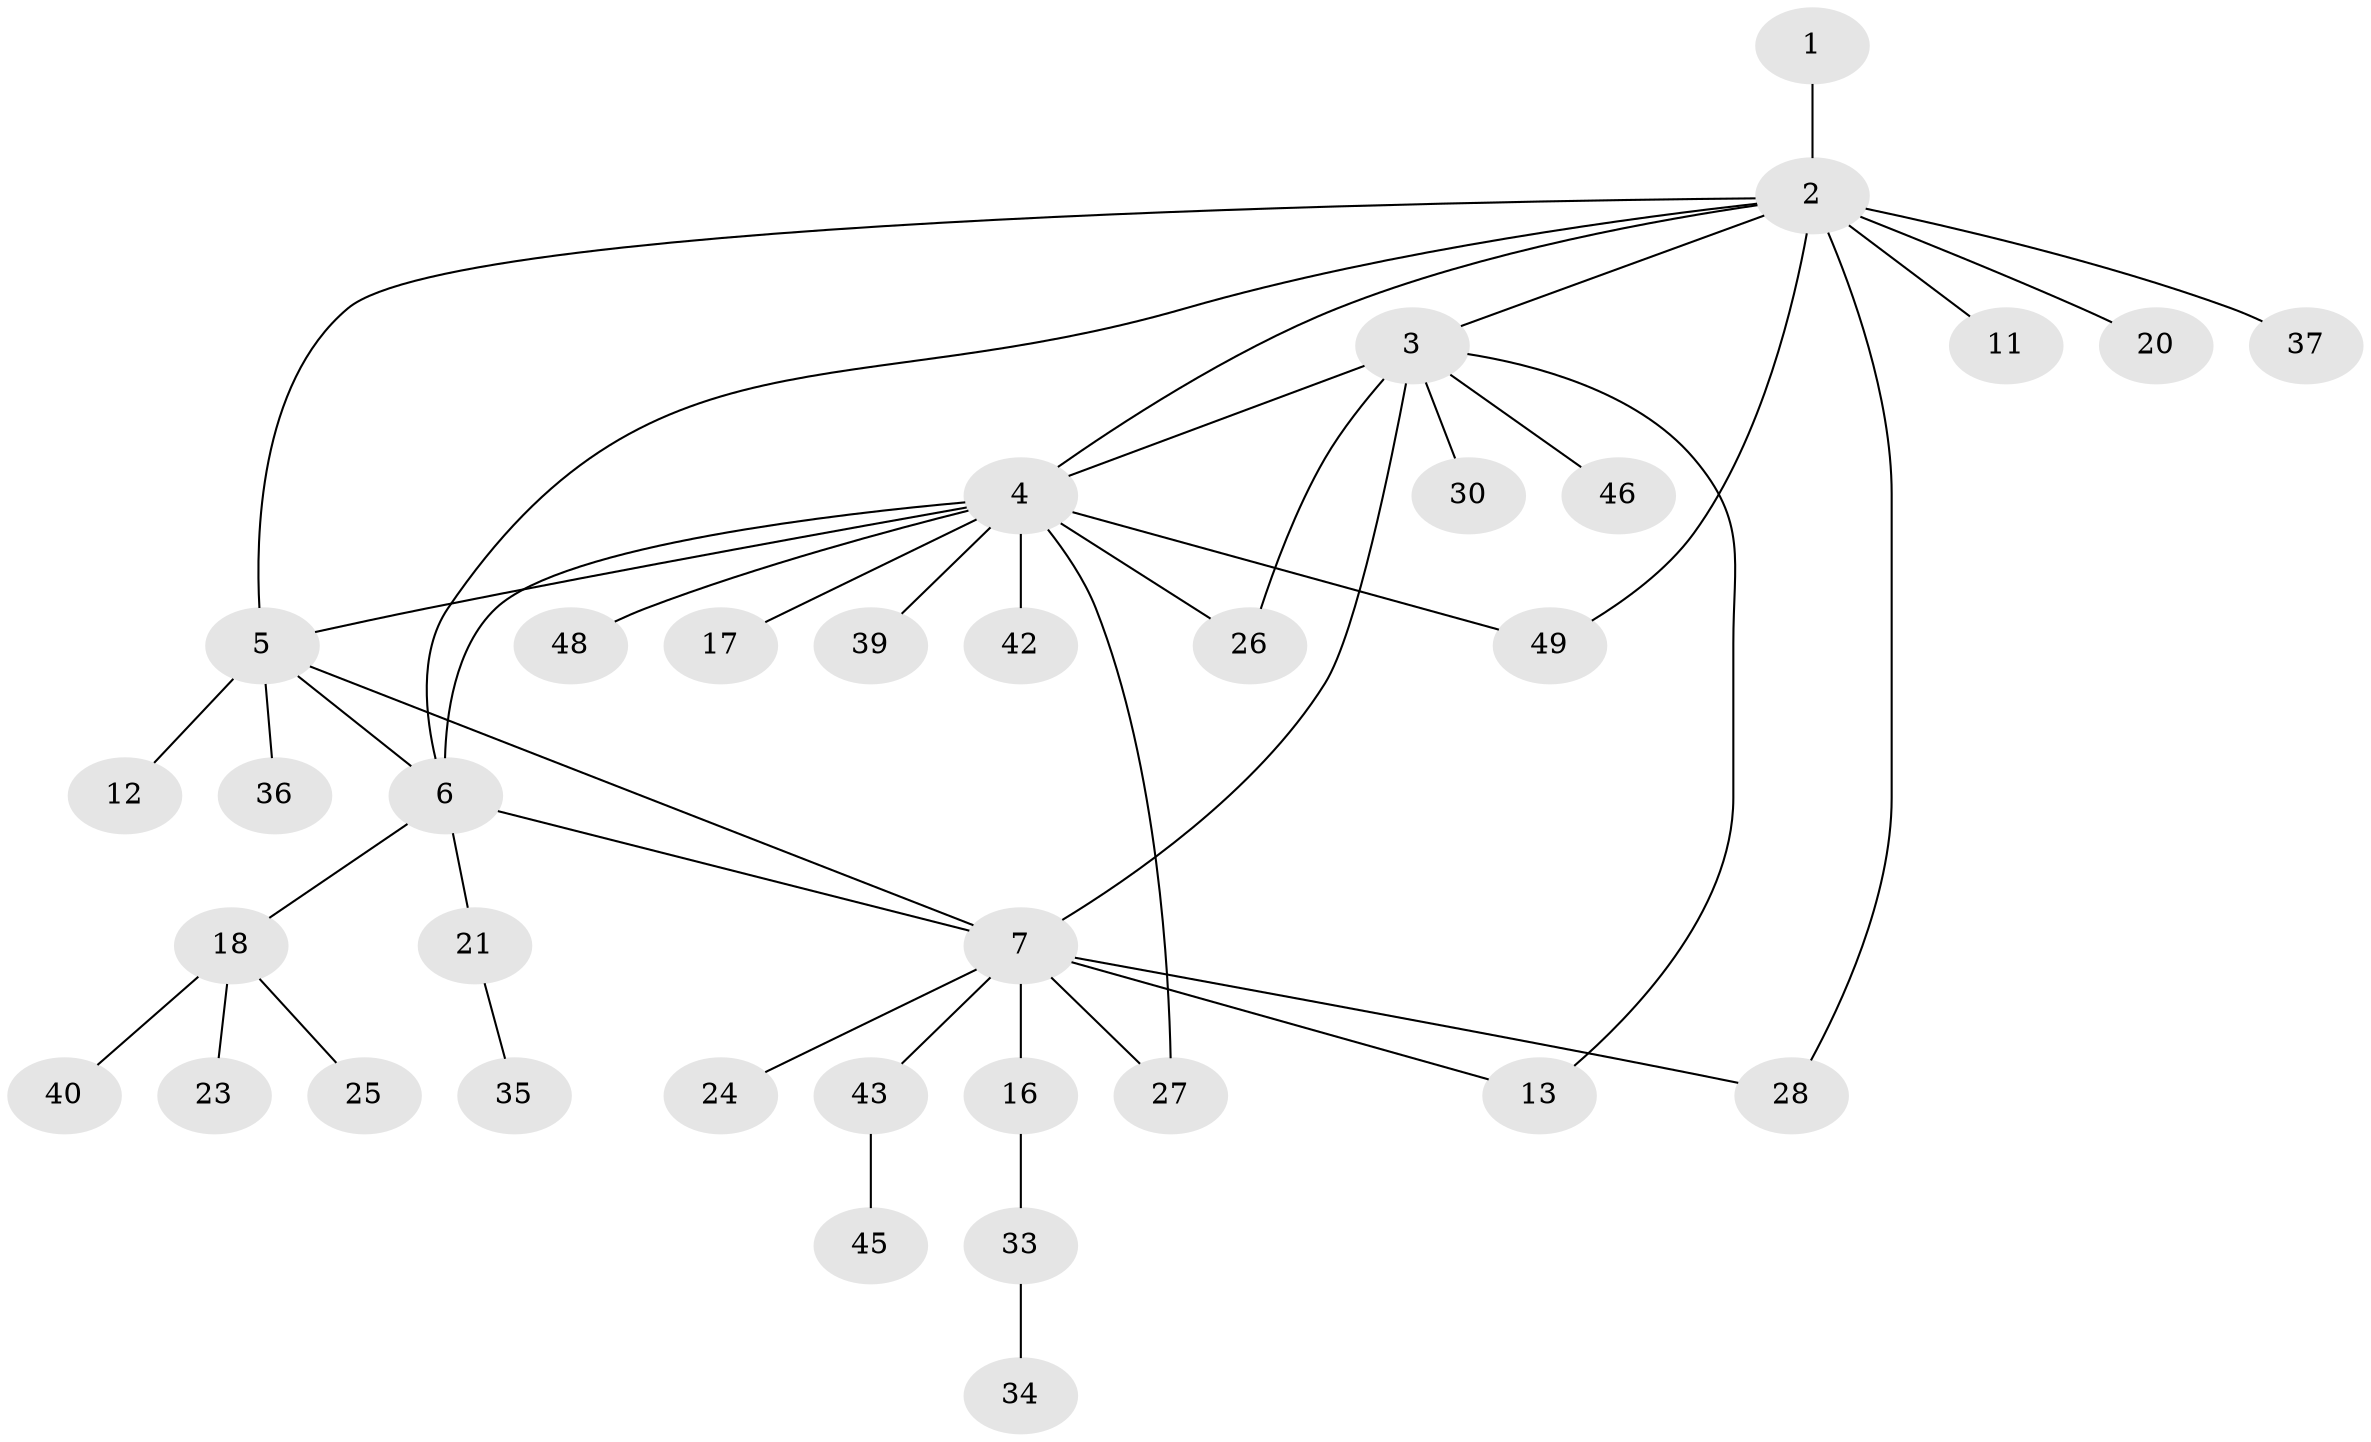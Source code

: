 // Generated by graph-tools (version 1.1) at 2025/52/02/27/25 19:52:18]
// undirected, 35 vertices, 45 edges
graph export_dot {
graph [start="1"]
  node [color=gray90,style=filled];
  1;
  2 [super="+31"];
  3 [super="+10"];
  4 [super="+14"];
  5;
  6 [super="+8"];
  7 [super="+9"];
  11;
  12 [super="+22"];
  13 [super="+15"];
  16;
  17;
  18 [super="+19"];
  20 [super="+29"];
  21 [super="+41"];
  23;
  24;
  25 [super="+32"];
  26;
  27;
  28;
  30;
  33 [super="+44"];
  34;
  35;
  36 [super="+38"];
  37;
  39;
  40;
  42;
  43 [super="+47"];
  45;
  46;
  48;
  49;
  1 -- 2;
  2 -- 4;
  2 -- 5;
  2 -- 11;
  2 -- 20;
  2 -- 28;
  2 -- 37;
  2 -- 49;
  2 -- 3;
  2 -- 6;
  3 -- 4;
  3 -- 7 [weight=2];
  3 -- 30;
  3 -- 26;
  3 -- 46;
  3 -- 13;
  4 -- 6;
  4 -- 17;
  4 -- 26;
  4 -- 27;
  4 -- 39;
  4 -- 42;
  4 -- 48;
  4 -- 49;
  4 -- 5;
  5 -- 6;
  5 -- 12;
  5 -- 36;
  5 -- 7;
  6 -- 18;
  6 -- 21;
  6 -- 7;
  7 -- 24;
  7 -- 27;
  7 -- 43;
  7 -- 16;
  7 -- 28;
  7 -- 13;
  16 -- 33;
  18 -- 23;
  18 -- 25;
  18 -- 40;
  21 -- 35;
  33 -- 34;
  43 -- 45;
}
